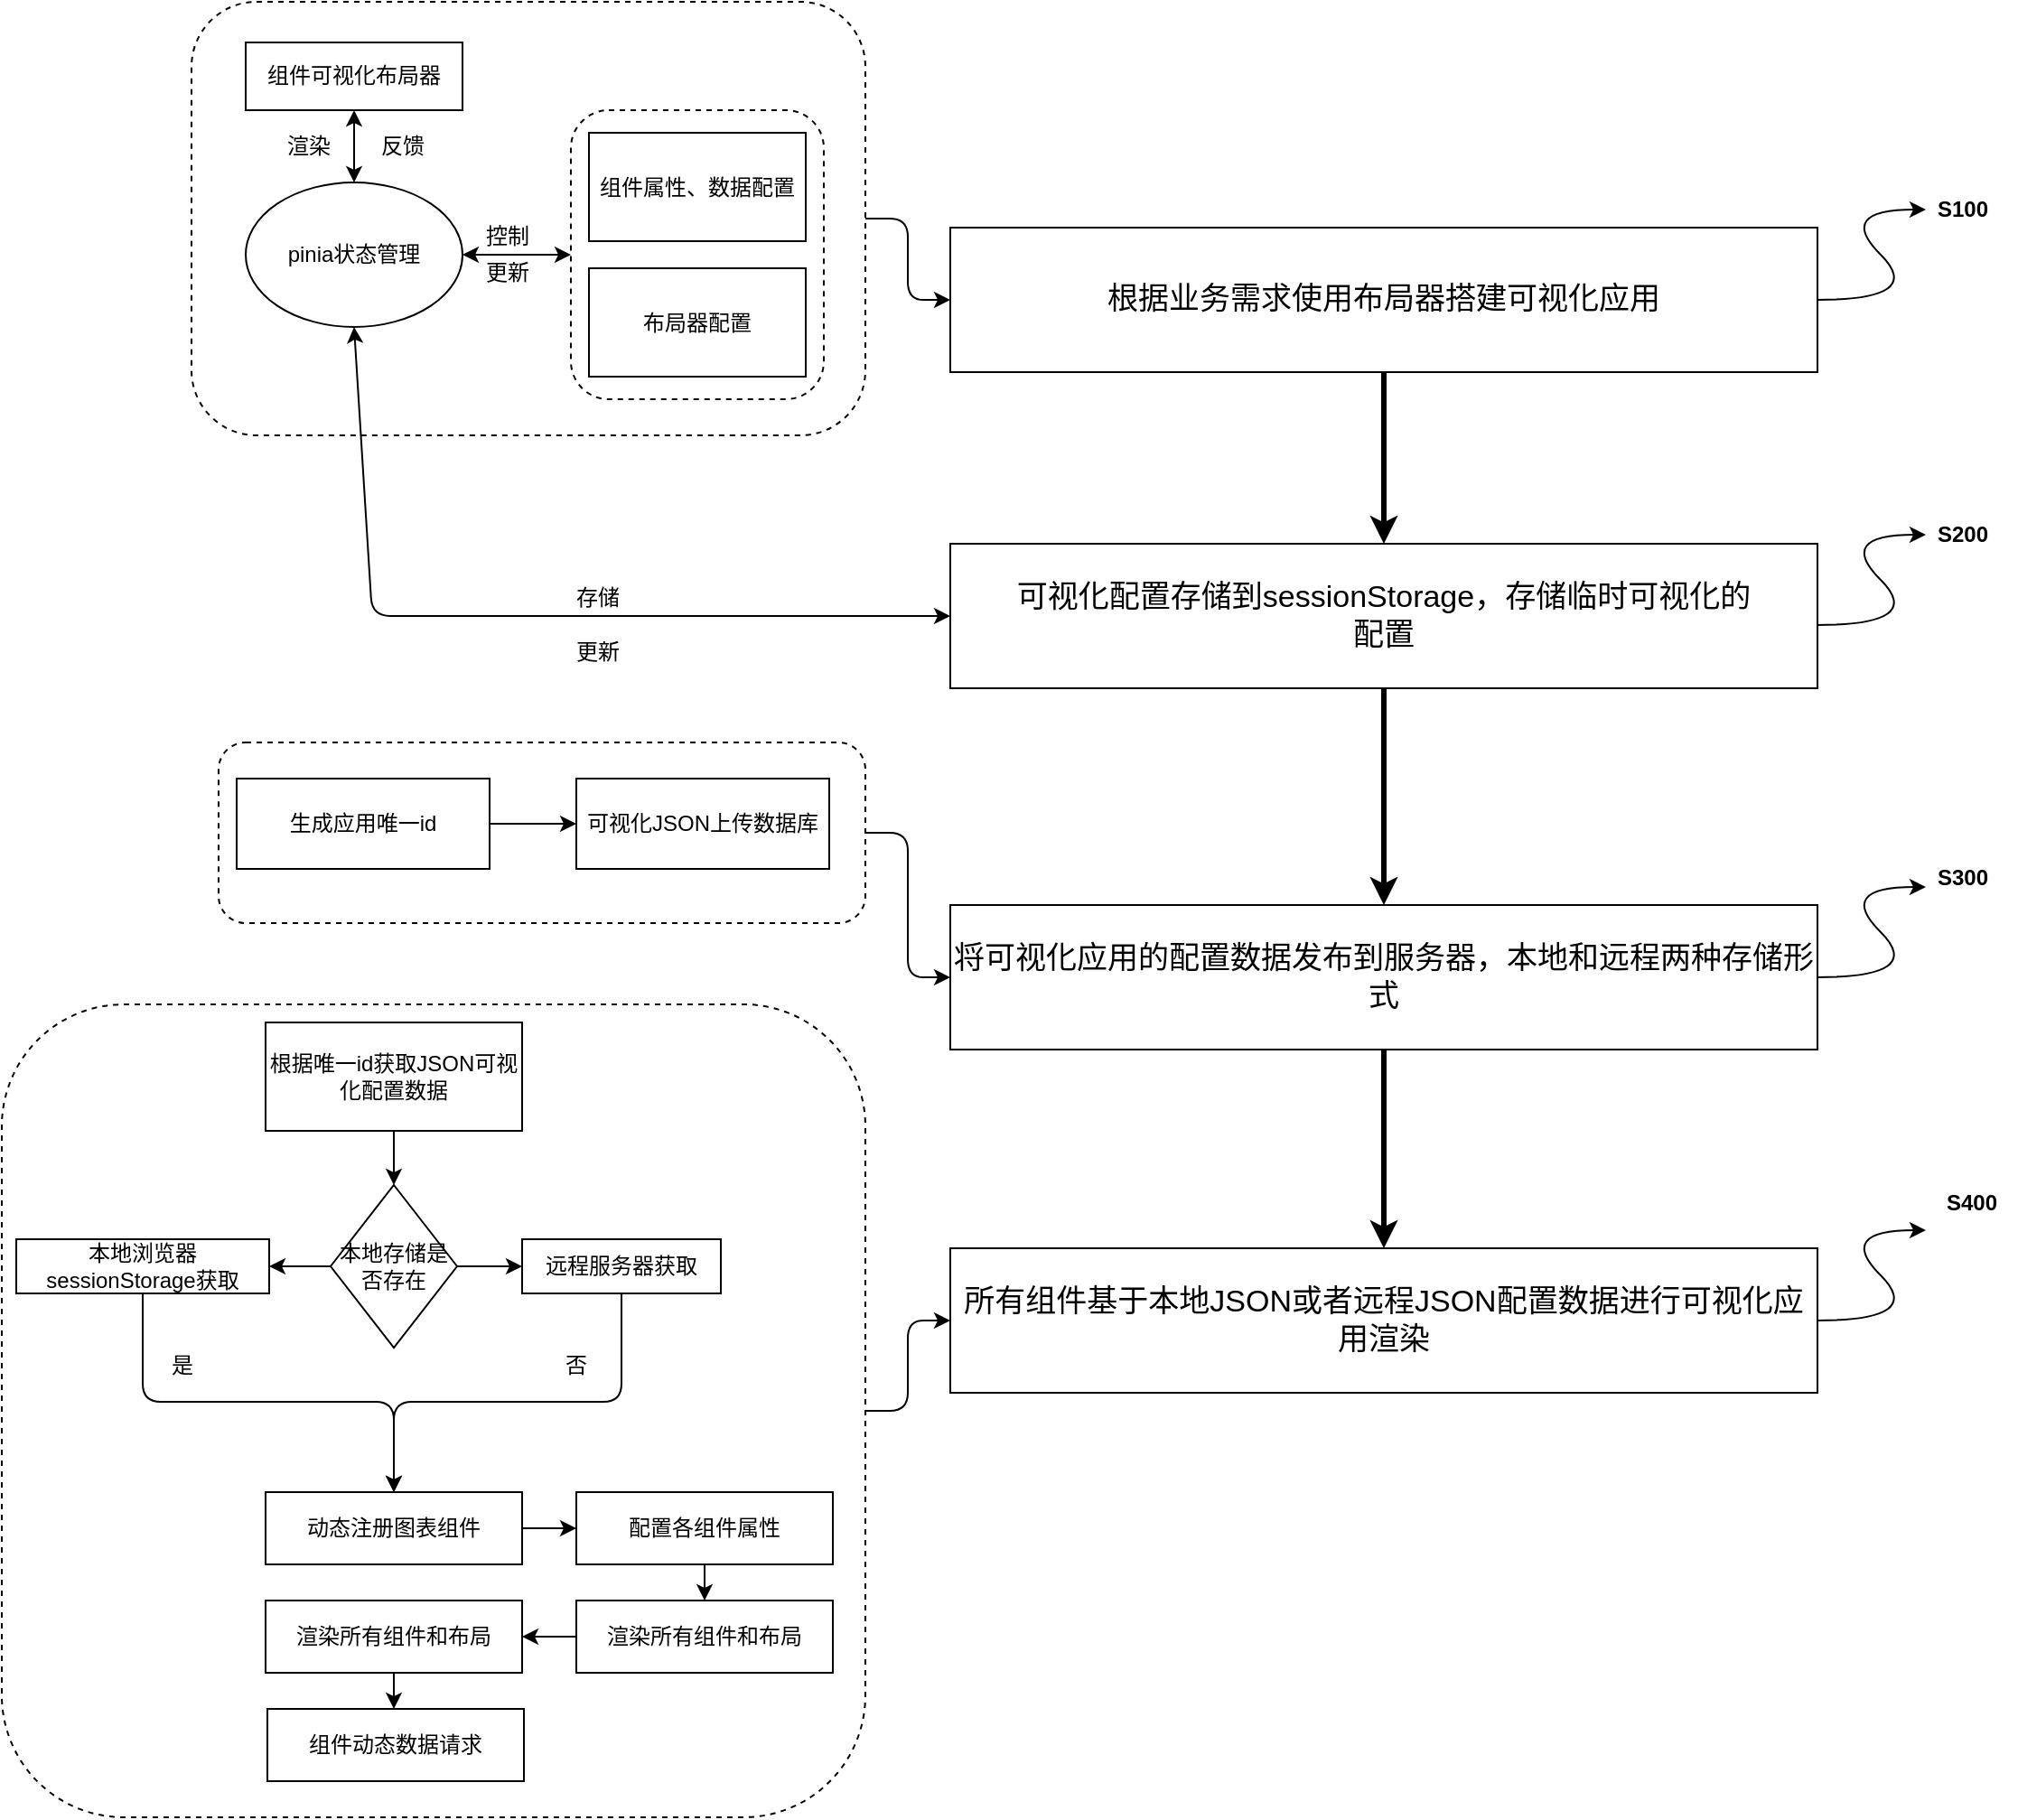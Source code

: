 <mxfile version="20.8.20" type="github">
  <diagram name="第 1 页" id="GeeEb77dweloTAw-bRXM">
    <mxGraphModel dx="2261" dy="1933" grid="1" gridSize="10" guides="1" tooltips="1" connect="1" arrows="1" fold="1" page="1" pageScale="1" pageWidth="827" pageHeight="1169" math="0" shadow="0">
      <root>
        <mxCell id="0" />
        <mxCell id="1" parent="0" />
        <mxCell id="noXm-ATCnPWvdTikBei7-101" value="" style="group" parent="1" vertex="1" connectable="0">
          <mxGeometry x="-445" y="-140" width="1115" height="1005" as="geometry" />
        </mxCell>
        <mxCell id="noXm-ATCnPWvdTikBei7-5" value="&lt;div style=&quot;font-size: 17px;&quot;&gt;&lt;br&gt;&lt;/div&gt;&lt;div style=&quot;font-size: 17px;&quot;&gt;可视化配置存储到sessionStorage，存储临时可视化的&lt;/div&gt;配置&lt;div style=&quot;font-size: 17px;&quot;&gt;&lt;br style=&quot;font-size: 17px;&quot;&gt;&lt;/div&gt;" style="rounded=0;whiteSpace=wrap;html=1;fontSize=17;" parent="noXm-ATCnPWvdTikBei7-101" vertex="1">
          <mxGeometry x="525" y="300" width="480" height="80" as="geometry" />
        </mxCell>
        <mxCell id="noXm-ATCnPWvdTikBei7-6" value="&lt;span style=&quot;font-weight: normal; font-size: 17px;&quot;&gt;将可视化应用的配置数据发布到服务器，本地和远程两种存储形式&lt;/span&gt;" style="rounded=0;whiteSpace=wrap;html=1;fontStyle=1;fontSize=17;" parent="noXm-ATCnPWvdTikBei7-101" vertex="1">
          <mxGeometry x="525" y="500" width="480" height="80" as="geometry" />
        </mxCell>
        <mxCell id="noXm-ATCnPWvdTikBei7-11" value="" style="edgeStyle=orthogonalEdgeStyle;rounded=0;orthogonalLoop=1;jettySize=auto;html=1;strokeWidth=3;" parent="noXm-ATCnPWvdTikBei7-101" source="noXm-ATCnPWvdTikBei7-5" target="noXm-ATCnPWvdTikBei7-6" edge="1">
          <mxGeometry relative="1" as="geometry" />
        </mxCell>
        <mxCell id="noXm-ATCnPWvdTikBei7-7" value="所有组件基于本地JSON或者远程JSON配置数据进行可视化应用渲染" style="rounded=0;whiteSpace=wrap;html=1;fontSize=17;" parent="noXm-ATCnPWvdTikBei7-101" vertex="1">
          <mxGeometry x="525" y="690" width="480" height="80" as="geometry" />
        </mxCell>
        <mxCell id="noXm-ATCnPWvdTikBei7-12" value="" style="edgeStyle=orthogonalEdgeStyle;rounded=0;orthogonalLoop=1;jettySize=auto;html=1;strokeWidth=3;" parent="noXm-ATCnPWvdTikBei7-101" source="noXm-ATCnPWvdTikBei7-6" target="noXm-ATCnPWvdTikBei7-7" edge="1">
          <mxGeometry relative="1" as="geometry" />
        </mxCell>
        <mxCell id="noXm-ATCnPWvdTikBei7-15" value="" style="curved=1;endArrow=classic;html=1;rounded=0;strokeWidth=1;exitX=1;exitY=0.5;exitDx=0;exitDy=0;" parent="noXm-ATCnPWvdTikBei7-101" edge="1">
          <mxGeometry width="50" height="50" relative="1" as="geometry">
            <mxPoint x="1005" y="165" as="sourcePoint" />
            <mxPoint x="1065" y="115" as="targetPoint" />
            <Array as="points">
              <mxPoint x="1065" y="165" />
              <mxPoint x="1015" y="115" />
            </Array>
          </mxGeometry>
        </mxCell>
        <mxCell id="noXm-ATCnPWvdTikBei7-17" value="" style="curved=1;endArrow=classic;html=1;rounded=0;strokeWidth=1;exitX=1;exitY=0.5;exitDx=0;exitDy=0;" parent="noXm-ATCnPWvdTikBei7-101" edge="1">
          <mxGeometry width="50" height="50" relative="1" as="geometry">
            <mxPoint x="1005" y="345" as="sourcePoint" />
            <mxPoint x="1065" y="295" as="targetPoint" />
            <Array as="points">
              <mxPoint x="1065" y="345" />
              <mxPoint x="1015" y="295" />
            </Array>
          </mxGeometry>
        </mxCell>
        <mxCell id="noXm-ATCnPWvdTikBei7-18" value="&lt;b&gt;S200&lt;/b&gt;" style="text;html=1;align=center;verticalAlign=middle;resizable=0;points=[];autosize=1;strokeColor=none;fillColor=none;" parent="noXm-ATCnPWvdTikBei7-101" vertex="1">
          <mxGeometry x="1060" y="280" width="50" height="30" as="geometry" />
        </mxCell>
        <mxCell id="noXm-ATCnPWvdTikBei7-22" value="" style="curved=1;endArrow=classic;html=1;rounded=0;strokeWidth=1;exitX=1;exitY=0.5;exitDx=0;exitDy=0;" parent="noXm-ATCnPWvdTikBei7-101" edge="1">
          <mxGeometry width="50" height="50" relative="1" as="geometry">
            <mxPoint x="1005" y="540" as="sourcePoint" />
            <mxPoint x="1065" y="490" as="targetPoint" />
            <Array as="points">
              <mxPoint x="1065" y="540" />
              <mxPoint x="1015" y="490" />
            </Array>
          </mxGeometry>
        </mxCell>
        <mxCell id="noXm-ATCnPWvdTikBei7-23" value="" style="curved=1;endArrow=classic;html=1;rounded=0;strokeWidth=1;exitX=1;exitY=0.5;exitDx=0;exitDy=0;" parent="noXm-ATCnPWvdTikBei7-101" edge="1">
          <mxGeometry width="50" height="50" relative="1" as="geometry">
            <mxPoint x="1005" y="730" as="sourcePoint" />
            <mxPoint x="1065" y="680" as="targetPoint" />
            <Array as="points">
              <mxPoint x="1065" y="730" />
              <mxPoint x="1015" y="680" />
            </Array>
          </mxGeometry>
        </mxCell>
        <mxCell id="noXm-ATCnPWvdTikBei7-25" value="&lt;b&gt;S300&lt;/b&gt;" style="text;html=1;align=center;verticalAlign=middle;resizable=0;points=[];autosize=1;strokeColor=none;fillColor=none;" parent="noXm-ATCnPWvdTikBei7-101" vertex="1">
          <mxGeometry x="1060" y="470" width="50" height="30" as="geometry" />
        </mxCell>
        <mxCell id="noXm-ATCnPWvdTikBei7-26" value="&lt;b&gt;S400&lt;/b&gt;" style="text;html=1;align=center;verticalAlign=middle;resizable=0;points=[];autosize=1;strokeColor=none;fillColor=none;" parent="noXm-ATCnPWvdTikBei7-101" vertex="1">
          <mxGeometry x="1065" y="650" width="50" height="30" as="geometry" />
        </mxCell>
        <mxCell id="noXm-ATCnPWvdTikBei7-28" value="&lt;b&gt;S100&lt;/b&gt;" style="text;html=1;align=center;verticalAlign=middle;resizable=0;points=[];autosize=1;strokeColor=none;fillColor=none;" parent="noXm-ATCnPWvdTikBei7-101" vertex="1">
          <mxGeometry x="1060" y="100" width="50" height="30" as="geometry" />
        </mxCell>
        <mxCell id="noXm-ATCnPWvdTikBei7-48" value="存储" style="text;html=1;strokeColor=none;fillColor=none;align=center;verticalAlign=middle;whiteSpace=wrap;rounded=0;" parent="noXm-ATCnPWvdTikBei7-101" vertex="1">
          <mxGeometry x="305" y="320" width="50" height="20" as="geometry" />
        </mxCell>
        <mxCell id="noXm-ATCnPWvdTikBei7-49" value="更新" style="text;html=1;strokeColor=none;fillColor=none;align=center;verticalAlign=middle;whiteSpace=wrap;rounded=0;" parent="noXm-ATCnPWvdTikBei7-101" vertex="1">
          <mxGeometry x="305" y="350" width="50" height="20" as="geometry" />
        </mxCell>
        <mxCell id="noXm-ATCnPWvdTikBei7-90" value="" style="group" parent="noXm-ATCnPWvdTikBei7-101" vertex="1" connectable="0">
          <mxGeometry y="555" width="478" height="450" as="geometry" />
        </mxCell>
        <mxCell id="noXm-ATCnPWvdTikBei7-89" value="" style="rounded=1;whiteSpace=wrap;html=1;dashed=1;" parent="noXm-ATCnPWvdTikBei7-90" vertex="1">
          <mxGeometry width="478" height="450" as="geometry" />
        </mxCell>
        <mxCell id="noXm-ATCnPWvdTikBei7-58" value="根据唯一id获取JSON可视化配置数据" style="rounded=0;whiteSpace=wrap;html=1;" parent="noXm-ATCnPWvdTikBei7-90" vertex="1">
          <mxGeometry x="146" y="10" width="142" height="60" as="geometry" />
        </mxCell>
        <mxCell id="noXm-ATCnPWvdTikBei7-59" value="本地存储是否存在" style="rhombus;whiteSpace=wrap;html=1;" parent="noXm-ATCnPWvdTikBei7-90" vertex="1">
          <mxGeometry x="182" y="100" width="70" height="90" as="geometry" />
        </mxCell>
        <mxCell id="noXm-ATCnPWvdTikBei7-60" value="" style="edgeStyle=orthogonalEdgeStyle;rounded=1;orthogonalLoop=1;jettySize=auto;html=1;strokeWidth=1;" parent="noXm-ATCnPWvdTikBei7-90" source="noXm-ATCnPWvdTikBei7-58" target="noXm-ATCnPWvdTikBei7-59" edge="1">
          <mxGeometry relative="1" as="geometry" />
        </mxCell>
        <mxCell id="noXm-ATCnPWvdTikBei7-61" value="远程服务器获取" style="rounded=0;whiteSpace=wrap;html=1;" parent="noXm-ATCnPWvdTikBei7-90" vertex="1">
          <mxGeometry x="288" y="130" width="110" height="30" as="geometry" />
        </mxCell>
        <mxCell id="noXm-ATCnPWvdTikBei7-63" value="" style="edgeStyle=orthogonalEdgeStyle;rounded=1;orthogonalLoop=1;jettySize=auto;html=1;strokeWidth=1;" parent="noXm-ATCnPWvdTikBei7-90" source="noXm-ATCnPWvdTikBei7-59" target="noXm-ATCnPWvdTikBei7-61" edge="1">
          <mxGeometry relative="1" as="geometry" />
        </mxCell>
        <mxCell id="noXm-ATCnPWvdTikBei7-80" value="" style="group" parent="noXm-ATCnPWvdTikBei7-90" vertex="1" connectable="0">
          <mxGeometry x="146" y="270" width="314" height="160" as="geometry" />
        </mxCell>
        <mxCell id="noXm-ATCnPWvdTikBei7-65" value="配置各组件属性" style="rounded=0;whiteSpace=wrap;html=1;" parent="noXm-ATCnPWvdTikBei7-80" vertex="1">
          <mxGeometry x="172" width="142" height="40" as="geometry" />
        </mxCell>
        <mxCell id="noXm-ATCnPWvdTikBei7-74" value="" style="edgeStyle=orthogonalEdgeStyle;rounded=1;orthogonalLoop=1;jettySize=auto;html=1;strokeWidth=1;" parent="noXm-ATCnPWvdTikBei7-80" source="noXm-ATCnPWvdTikBei7-64" target="noXm-ATCnPWvdTikBei7-65" edge="1">
          <mxGeometry relative="1" as="geometry" />
        </mxCell>
        <mxCell id="noXm-ATCnPWvdTikBei7-66" value="渲染所有组件和布局" style="rounded=0;whiteSpace=wrap;html=1;" parent="noXm-ATCnPWvdTikBei7-80" vertex="1">
          <mxGeometry x="172" y="60" width="142" height="40" as="geometry" />
        </mxCell>
        <mxCell id="noXm-ATCnPWvdTikBei7-75" value="" style="edgeStyle=orthogonalEdgeStyle;rounded=1;orthogonalLoop=1;jettySize=auto;html=1;strokeWidth=1;" parent="noXm-ATCnPWvdTikBei7-80" source="noXm-ATCnPWvdTikBei7-65" target="noXm-ATCnPWvdTikBei7-66" edge="1">
          <mxGeometry relative="1" as="geometry" />
        </mxCell>
        <mxCell id="noXm-ATCnPWvdTikBei7-67" value="渲染所有组件和布局" style="rounded=0;whiteSpace=wrap;html=1;" parent="noXm-ATCnPWvdTikBei7-80" vertex="1">
          <mxGeometry y="60" width="142" height="40" as="geometry" />
        </mxCell>
        <mxCell id="noXm-ATCnPWvdTikBei7-76" value="" style="edgeStyle=orthogonalEdgeStyle;rounded=1;orthogonalLoop=1;jettySize=auto;html=1;strokeWidth=1;" parent="noXm-ATCnPWvdTikBei7-80" source="noXm-ATCnPWvdTikBei7-66" target="noXm-ATCnPWvdTikBei7-67" edge="1">
          <mxGeometry relative="1" as="geometry" />
        </mxCell>
        <mxCell id="noXm-ATCnPWvdTikBei7-68" value="组件动态数据请求" style="rounded=0;whiteSpace=wrap;html=1;" parent="noXm-ATCnPWvdTikBei7-80" vertex="1">
          <mxGeometry x="1" y="120" width="142" height="40" as="geometry" />
        </mxCell>
        <mxCell id="noXm-ATCnPWvdTikBei7-77" value="" style="edgeStyle=orthogonalEdgeStyle;rounded=1;orthogonalLoop=1;jettySize=auto;html=1;strokeWidth=1;" parent="noXm-ATCnPWvdTikBei7-80" source="noXm-ATCnPWvdTikBei7-67" target="noXm-ATCnPWvdTikBei7-68" edge="1">
          <mxGeometry relative="1" as="geometry">
            <Array as="points">
              <mxPoint x="72" y="120" />
              <mxPoint x="72" y="120" />
            </Array>
          </mxGeometry>
        </mxCell>
        <mxCell id="noXm-ATCnPWvdTikBei7-64" value="动态注册图表组件" style="rounded=0;whiteSpace=wrap;html=1;" parent="noXm-ATCnPWvdTikBei7-80" vertex="1">
          <mxGeometry width="142" height="40" as="geometry" />
        </mxCell>
        <mxCell id="noXm-ATCnPWvdTikBei7-86" style="edgeStyle=orthogonalEdgeStyle;rounded=1;orthogonalLoop=1;jettySize=auto;html=1;entryX=0.5;entryY=0;entryDx=0;entryDy=0;strokeWidth=1;" parent="noXm-ATCnPWvdTikBei7-90" source="noXm-ATCnPWvdTikBei7-61" target="noXm-ATCnPWvdTikBei7-64" edge="1">
          <mxGeometry relative="1" as="geometry">
            <Array as="points">
              <mxPoint x="343" y="220" />
              <mxPoint x="217" y="220" />
            </Array>
          </mxGeometry>
        </mxCell>
        <mxCell id="noXm-ATCnPWvdTikBei7-85" value="" style="edgeStyle=orthogonalEdgeStyle;rounded=1;orthogonalLoop=1;jettySize=auto;html=1;strokeWidth=1;entryX=0.5;entryY=0;entryDx=0;entryDy=0;" parent="noXm-ATCnPWvdTikBei7-90" source="noXm-ATCnPWvdTikBei7-81" target="noXm-ATCnPWvdTikBei7-64" edge="1">
          <mxGeometry relative="1" as="geometry">
            <mxPoint x="186.0" y="270" as="targetPoint" />
            <Array as="points">
              <mxPoint x="78" y="220" />
              <mxPoint x="217" y="220" />
            </Array>
          </mxGeometry>
        </mxCell>
        <mxCell id="noXm-ATCnPWvdTikBei7-81" value="本地浏览器sessionStorage获取" style="rounded=0;whiteSpace=wrap;html=1;" parent="noXm-ATCnPWvdTikBei7-90" vertex="1">
          <mxGeometry x="8" y="130" width="140" height="30" as="geometry" />
        </mxCell>
        <mxCell id="noXm-ATCnPWvdTikBei7-82" value="" style="edgeStyle=orthogonalEdgeStyle;rounded=1;orthogonalLoop=1;jettySize=auto;html=1;strokeWidth=1;" parent="noXm-ATCnPWvdTikBei7-90" source="noXm-ATCnPWvdTikBei7-59" target="noXm-ATCnPWvdTikBei7-81" edge="1">
          <mxGeometry relative="1" as="geometry" />
        </mxCell>
        <mxCell id="noXm-ATCnPWvdTikBei7-87" value="是" style="text;html=1;strokeColor=none;fillColor=none;align=center;verticalAlign=middle;whiteSpace=wrap;rounded=0;" parent="noXm-ATCnPWvdTikBei7-90" vertex="1">
          <mxGeometry x="80" y="190" width="40" height="20" as="geometry" />
        </mxCell>
        <mxCell id="noXm-ATCnPWvdTikBei7-88" value="否" style="text;html=1;strokeColor=none;fillColor=none;align=center;verticalAlign=middle;whiteSpace=wrap;rounded=0;" parent="noXm-ATCnPWvdTikBei7-90" vertex="1">
          <mxGeometry x="298" y="190" width="40" height="20" as="geometry" />
        </mxCell>
        <mxCell id="noXm-ATCnPWvdTikBei7-91" value="" style="group" parent="noXm-ATCnPWvdTikBei7-101" vertex="1" connectable="0">
          <mxGeometry x="105" width="373" height="240" as="geometry" />
        </mxCell>
        <mxCell id="noXm-ATCnPWvdTikBei7-43" value="" style="rounded=1;whiteSpace=wrap;html=1;dashed=1;" parent="noXm-ATCnPWvdTikBei7-91" vertex="1">
          <mxGeometry width="373" height="240" as="geometry" />
        </mxCell>
        <mxCell id="noXm-ATCnPWvdTikBei7-38" value="" style="rounded=1;whiteSpace=wrap;html=1;dashed=1;" parent="noXm-ATCnPWvdTikBei7-91" vertex="1">
          <mxGeometry x="210" y="60" width="140" height="160" as="geometry" />
        </mxCell>
        <mxCell id="noXm-ATCnPWvdTikBei7-30" value="组件可视化布局器" style="rounded=0;whiteSpace=wrap;html=1;" parent="noXm-ATCnPWvdTikBei7-91" vertex="1">
          <mxGeometry x="30" y="22.5" width="120" height="37.5" as="geometry" />
        </mxCell>
        <mxCell id="noXm-ATCnPWvdTikBei7-31" value="pinia状态管理" style="ellipse;whiteSpace=wrap;html=1;" parent="noXm-ATCnPWvdTikBei7-91" vertex="1">
          <mxGeometry x="30" y="100" width="120" height="80" as="geometry" />
        </mxCell>
        <mxCell id="noXm-ATCnPWvdTikBei7-32" value="组件属性、数据配置" style="rounded=0;whiteSpace=wrap;html=1;" parent="noXm-ATCnPWvdTikBei7-91" vertex="1">
          <mxGeometry x="220" y="72.5" width="120" height="60" as="geometry" />
        </mxCell>
        <mxCell id="noXm-ATCnPWvdTikBei7-33" value="布局器配置" style="rounded=0;whiteSpace=wrap;html=1;" parent="noXm-ATCnPWvdTikBei7-91" vertex="1">
          <mxGeometry x="220" y="147.5" width="120" height="60" as="geometry" />
        </mxCell>
        <mxCell id="noXm-ATCnPWvdTikBei7-36" value="渲染" style="text;html=1;strokeColor=none;fillColor=none;align=center;verticalAlign=middle;whiteSpace=wrap;rounded=0;" parent="noXm-ATCnPWvdTikBei7-91" vertex="1">
          <mxGeometry x="40" y="70" width="50" height="20" as="geometry" />
        </mxCell>
        <mxCell id="noXm-ATCnPWvdTikBei7-37" value="反馈" style="text;html=1;strokeColor=none;fillColor=none;align=center;verticalAlign=middle;whiteSpace=wrap;rounded=0;" parent="noXm-ATCnPWvdTikBei7-91" vertex="1">
          <mxGeometry x="92" y="70" width="50" height="20" as="geometry" />
        </mxCell>
        <mxCell id="noXm-ATCnPWvdTikBei7-39" value="" style="endArrow=classic;startArrow=classic;html=1;rounded=0;strokeWidth=1;entryX=0;entryY=0.5;entryDx=0;entryDy=0;" parent="noXm-ATCnPWvdTikBei7-91" target="noXm-ATCnPWvdTikBei7-38" edge="1">
          <mxGeometry width="50" height="50" relative="1" as="geometry">
            <mxPoint x="150" y="140" as="sourcePoint" />
            <mxPoint x="200" y="90" as="targetPoint" />
          </mxGeometry>
        </mxCell>
        <mxCell id="noXm-ATCnPWvdTikBei7-40" value="控制" style="text;html=1;strokeColor=none;fillColor=none;align=center;verticalAlign=middle;whiteSpace=wrap;rounded=0;" parent="noXm-ATCnPWvdTikBei7-91" vertex="1">
          <mxGeometry x="150" y="120" width="50" height="20" as="geometry" />
        </mxCell>
        <mxCell id="noXm-ATCnPWvdTikBei7-41" value="更新" style="text;html=1;strokeColor=none;fillColor=none;align=center;verticalAlign=middle;whiteSpace=wrap;rounded=0;" parent="noXm-ATCnPWvdTikBei7-91" vertex="1">
          <mxGeometry x="150" y="140" width="50" height="20" as="geometry" />
        </mxCell>
        <mxCell id="noXm-ATCnPWvdTikBei7-42" value="" style="endArrow=classic;startArrow=classic;html=1;rounded=0;strokeWidth=1;entryX=0.5;entryY=1;entryDx=0;entryDy=0;exitX=0.5;exitY=0;exitDx=0;exitDy=0;" parent="noXm-ATCnPWvdTikBei7-91" source="noXm-ATCnPWvdTikBei7-31" target="noXm-ATCnPWvdTikBei7-30" edge="1">
          <mxGeometry width="50" height="50" relative="1" as="geometry">
            <mxPoint x="40" y="130" as="sourcePoint" />
            <mxPoint x="90" y="80" as="targetPoint" />
          </mxGeometry>
        </mxCell>
        <mxCell id="noXm-ATCnPWvdTikBei7-47" value="" style="endArrow=classic;startArrow=classic;html=1;rounded=1;strokeWidth=1;exitX=0.5;exitY=1;exitDx=0;exitDy=0;" parent="noXm-ATCnPWvdTikBei7-101" source="noXm-ATCnPWvdTikBei7-31" edge="1">
          <mxGeometry width="50" height="50" relative="1" as="geometry">
            <mxPoint x="645" y="260" as="sourcePoint" />
            <mxPoint x="525" y="340" as="targetPoint" />
            <Array as="points">
              <mxPoint x="205" y="340" />
              <mxPoint x="325" y="340" />
            </Array>
          </mxGeometry>
        </mxCell>
        <mxCell id="noXm-ATCnPWvdTikBei7-96" value="" style="group" parent="noXm-ATCnPWvdTikBei7-101" vertex="1" connectable="0">
          <mxGeometry x="120" y="410" width="358" height="100" as="geometry" />
        </mxCell>
        <mxCell id="noXm-ATCnPWvdTikBei7-52" value="" style="rounded=1;whiteSpace=wrap;html=1;dashed=1;" parent="noXm-ATCnPWvdTikBei7-96" vertex="1">
          <mxGeometry width="358" height="100" as="geometry" />
        </mxCell>
        <mxCell id="noXm-ATCnPWvdTikBei7-50" value="生成应用唯一id" style="rounded=0;whiteSpace=wrap;html=1;" parent="noXm-ATCnPWvdTikBei7-96" vertex="1">
          <mxGeometry x="10" y="20" width="140" height="50" as="geometry" />
        </mxCell>
        <mxCell id="noXm-ATCnPWvdTikBei7-51" value="可视化JSON上传数据库" style="rounded=0;whiteSpace=wrap;html=1;" parent="noXm-ATCnPWvdTikBei7-96" vertex="1">
          <mxGeometry x="198" y="20" width="140" height="50" as="geometry" />
        </mxCell>
        <mxCell id="noXm-ATCnPWvdTikBei7-95" value="" style="edgeStyle=orthogonalEdgeStyle;rounded=1;orthogonalLoop=1;jettySize=auto;html=1;strokeWidth=1;fontSize=17;" parent="noXm-ATCnPWvdTikBei7-96" source="noXm-ATCnPWvdTikBei7-50" target="noXm-ATCnPWvdTikBei7-51" edge="1">
          <mxGeometry relative="1" as="geometry" />
        </mxCell>
        <mxCell id="noXm-ATCnPWvdTikBei7-97" value="" style="edgeStyle=orthogonalEdgeStyle;rounded=1;orthogonalLoop=1;jettySize=auto;html=1;strokeWidth=1;fontSize=17;" parent="noXm-ATCnPWvdTikBei7-101" source="noXm-ATCnPWvdTikBei7-89" target="noXm-ATCnPWvdTikBei7-7" edge="1">
          <mxGeometry relative="1" as="geometry" />
        </mxCell>
        <mxCell id="noXm-ATCnPWvdTikBei7-99" value="" style="edgeStyle=orthogonalEdgeStyle;rounded=1;orthogonalLoop=1;jettySize=auto;html=1;strokeWidth=3;fontSize=17;" parent="noXm-ATCnPWvdTikBei7-101" source="noXm-ATCnPWvdTikBei7-98" target="noXm-ATCnPWvdTikBei7-5" edge="1">
          <mxGeometry relative="1" as="geometry" />
        </mxCell>
        <mxCell id="noXm-ATCnPWvdTikBei7-98" value="根据业务需求使用布局器搭建可视化应用" style="rounded=0;whiteSpace=wrap;html=1;fontSize=17;" parent="noXm-ATCnPWvdTikBei7-101" vertex="1">
          <mxGeometry x="525" y="125" width="480" height="80" as="geometry" />
        </mxCell>
        <mxCell id="noXm-ATCnPWvdTikBei7-45" value="" style="edgeStyle=orthogonalEdgeStyle;rounded=1;orthogonalLoop=1;jettySize=auto;html=1;strokeWidth=1;entryX=0;entryY=0.5;entryDx=0;entryDy=0;" parent="noXm-ATCnPWvdTikBei7-101" source="noXm-ATCnPWvdTikBei7-43" target="noXm-ATCnPWvdTikBei7-98" edge="1">
          <mxGeometry relative="1" as="geometry">
            <mxPoint x="525" y="220" as="targetPoint" />
          </mxGeometry>
        </mxCell>
        <mxCell id="noXm-ATCnPWvdTikBei7-100" style="edgeStyle=orthogonalEdgeStyle;rounded=1;orthogonalLoop=1;jettySize=auto;html=1;exitX=1;exitY=0.5;exitDx=0;exitDy=0;entryX=0;entryY=0.5;entryDx=0;entryDy=0;strokeWidth=1;fontSize=17;" parent="noXm-ATCnPWvdTikBei7-101" source="noXm-ATCnPWvdTikBei7-52" target="noXm-ATCnPWvdTikBei7-6" edge="1">
          <mxGeometry relative="1" as="geometry" />
        </mxCell>
      </root>
    </mxGraphModel>
  </diagram>
</mxfile>

